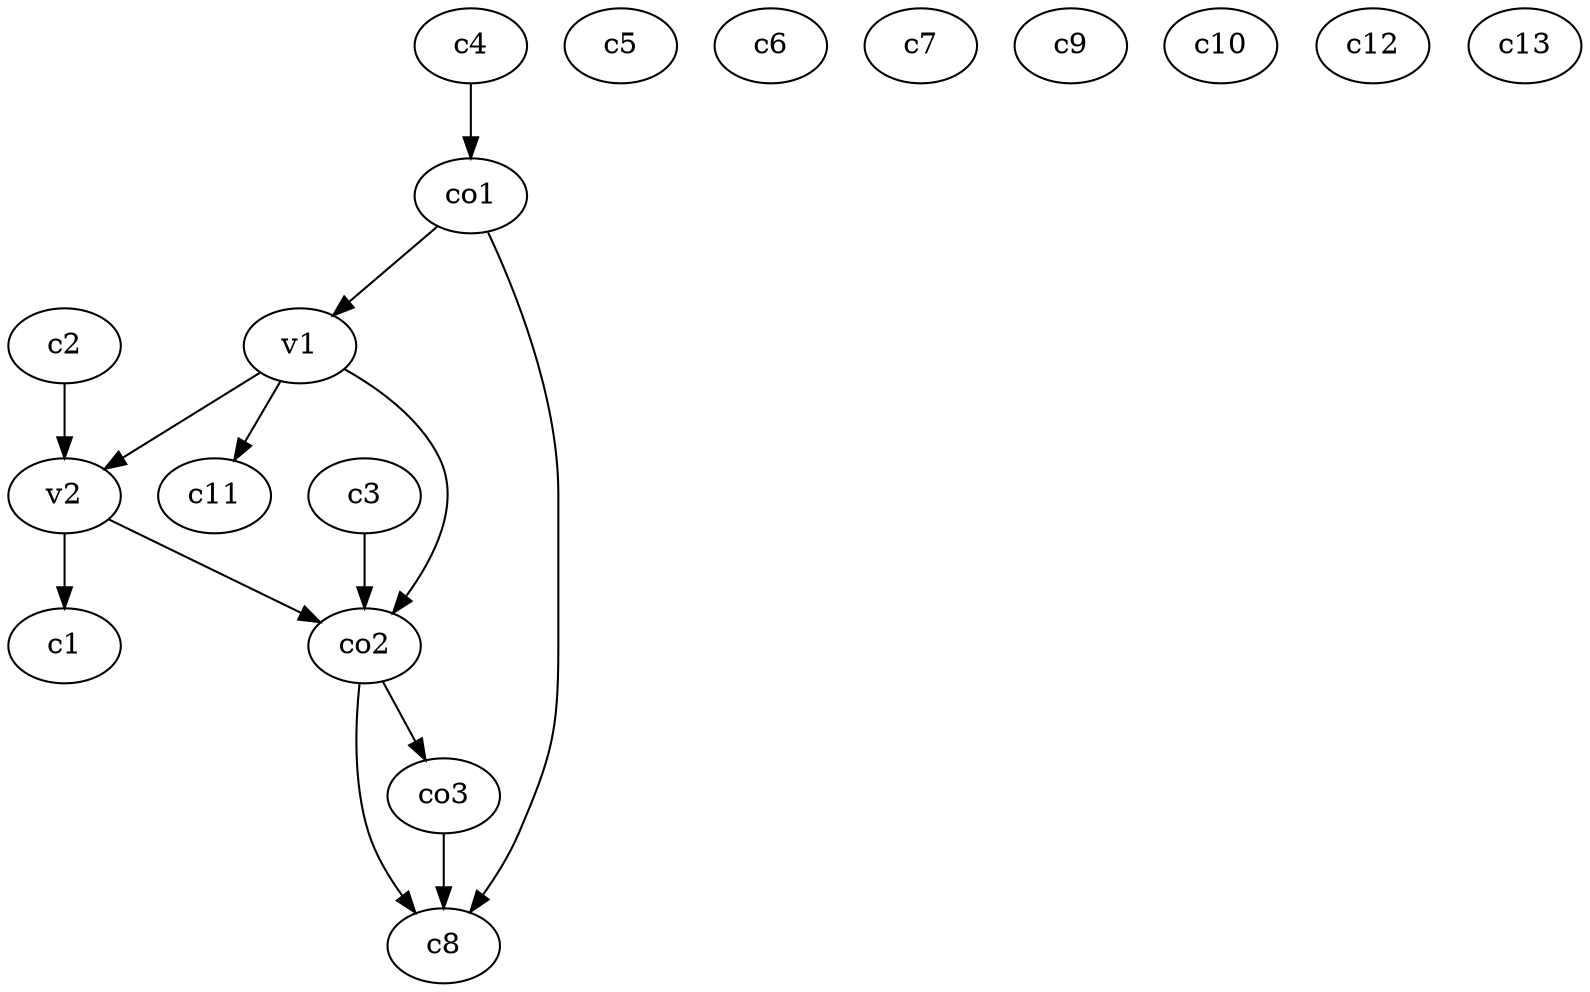strict digraph  {
c1;
c2;
c3;
c4;
c5;
c6;
c7;
c8;
c9;
c10;
c11;
c12;
c13;
v1;
v2;
co1;
co2;
co3;
c2 -> v2  [weight=1];
c3 -> co2  [weight=1];
c4 -> co1  [weight=1];
v1 -> c11  [weight=1];
v1 -> v2  [weight=1];
v1 -> co2  [weight=1];
v2 -> c1  [weight=1];
v2 -> co2  [weight=1];
co1 -> c8  [weight=1];
co1 -> v1  [weight=1];
co2 -> c8  [weight=1];
co2 -> co3  [weight=1];
co3 -> c8  [weight=1];
}
